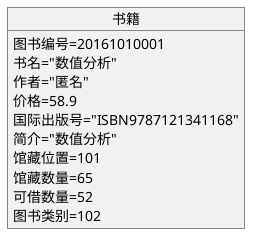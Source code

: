 @startuml
object 书籍{
    图书编号=20161010001
    书名="数值分析"
    作者="匿名"
    价格=58.9
    国际出版号="ISBN9787121341168"
    简介="数值分析"
    馆藏位置=101
    馆藏数量=65
    可借数量=52
    图书类别=102
 }
@enduml